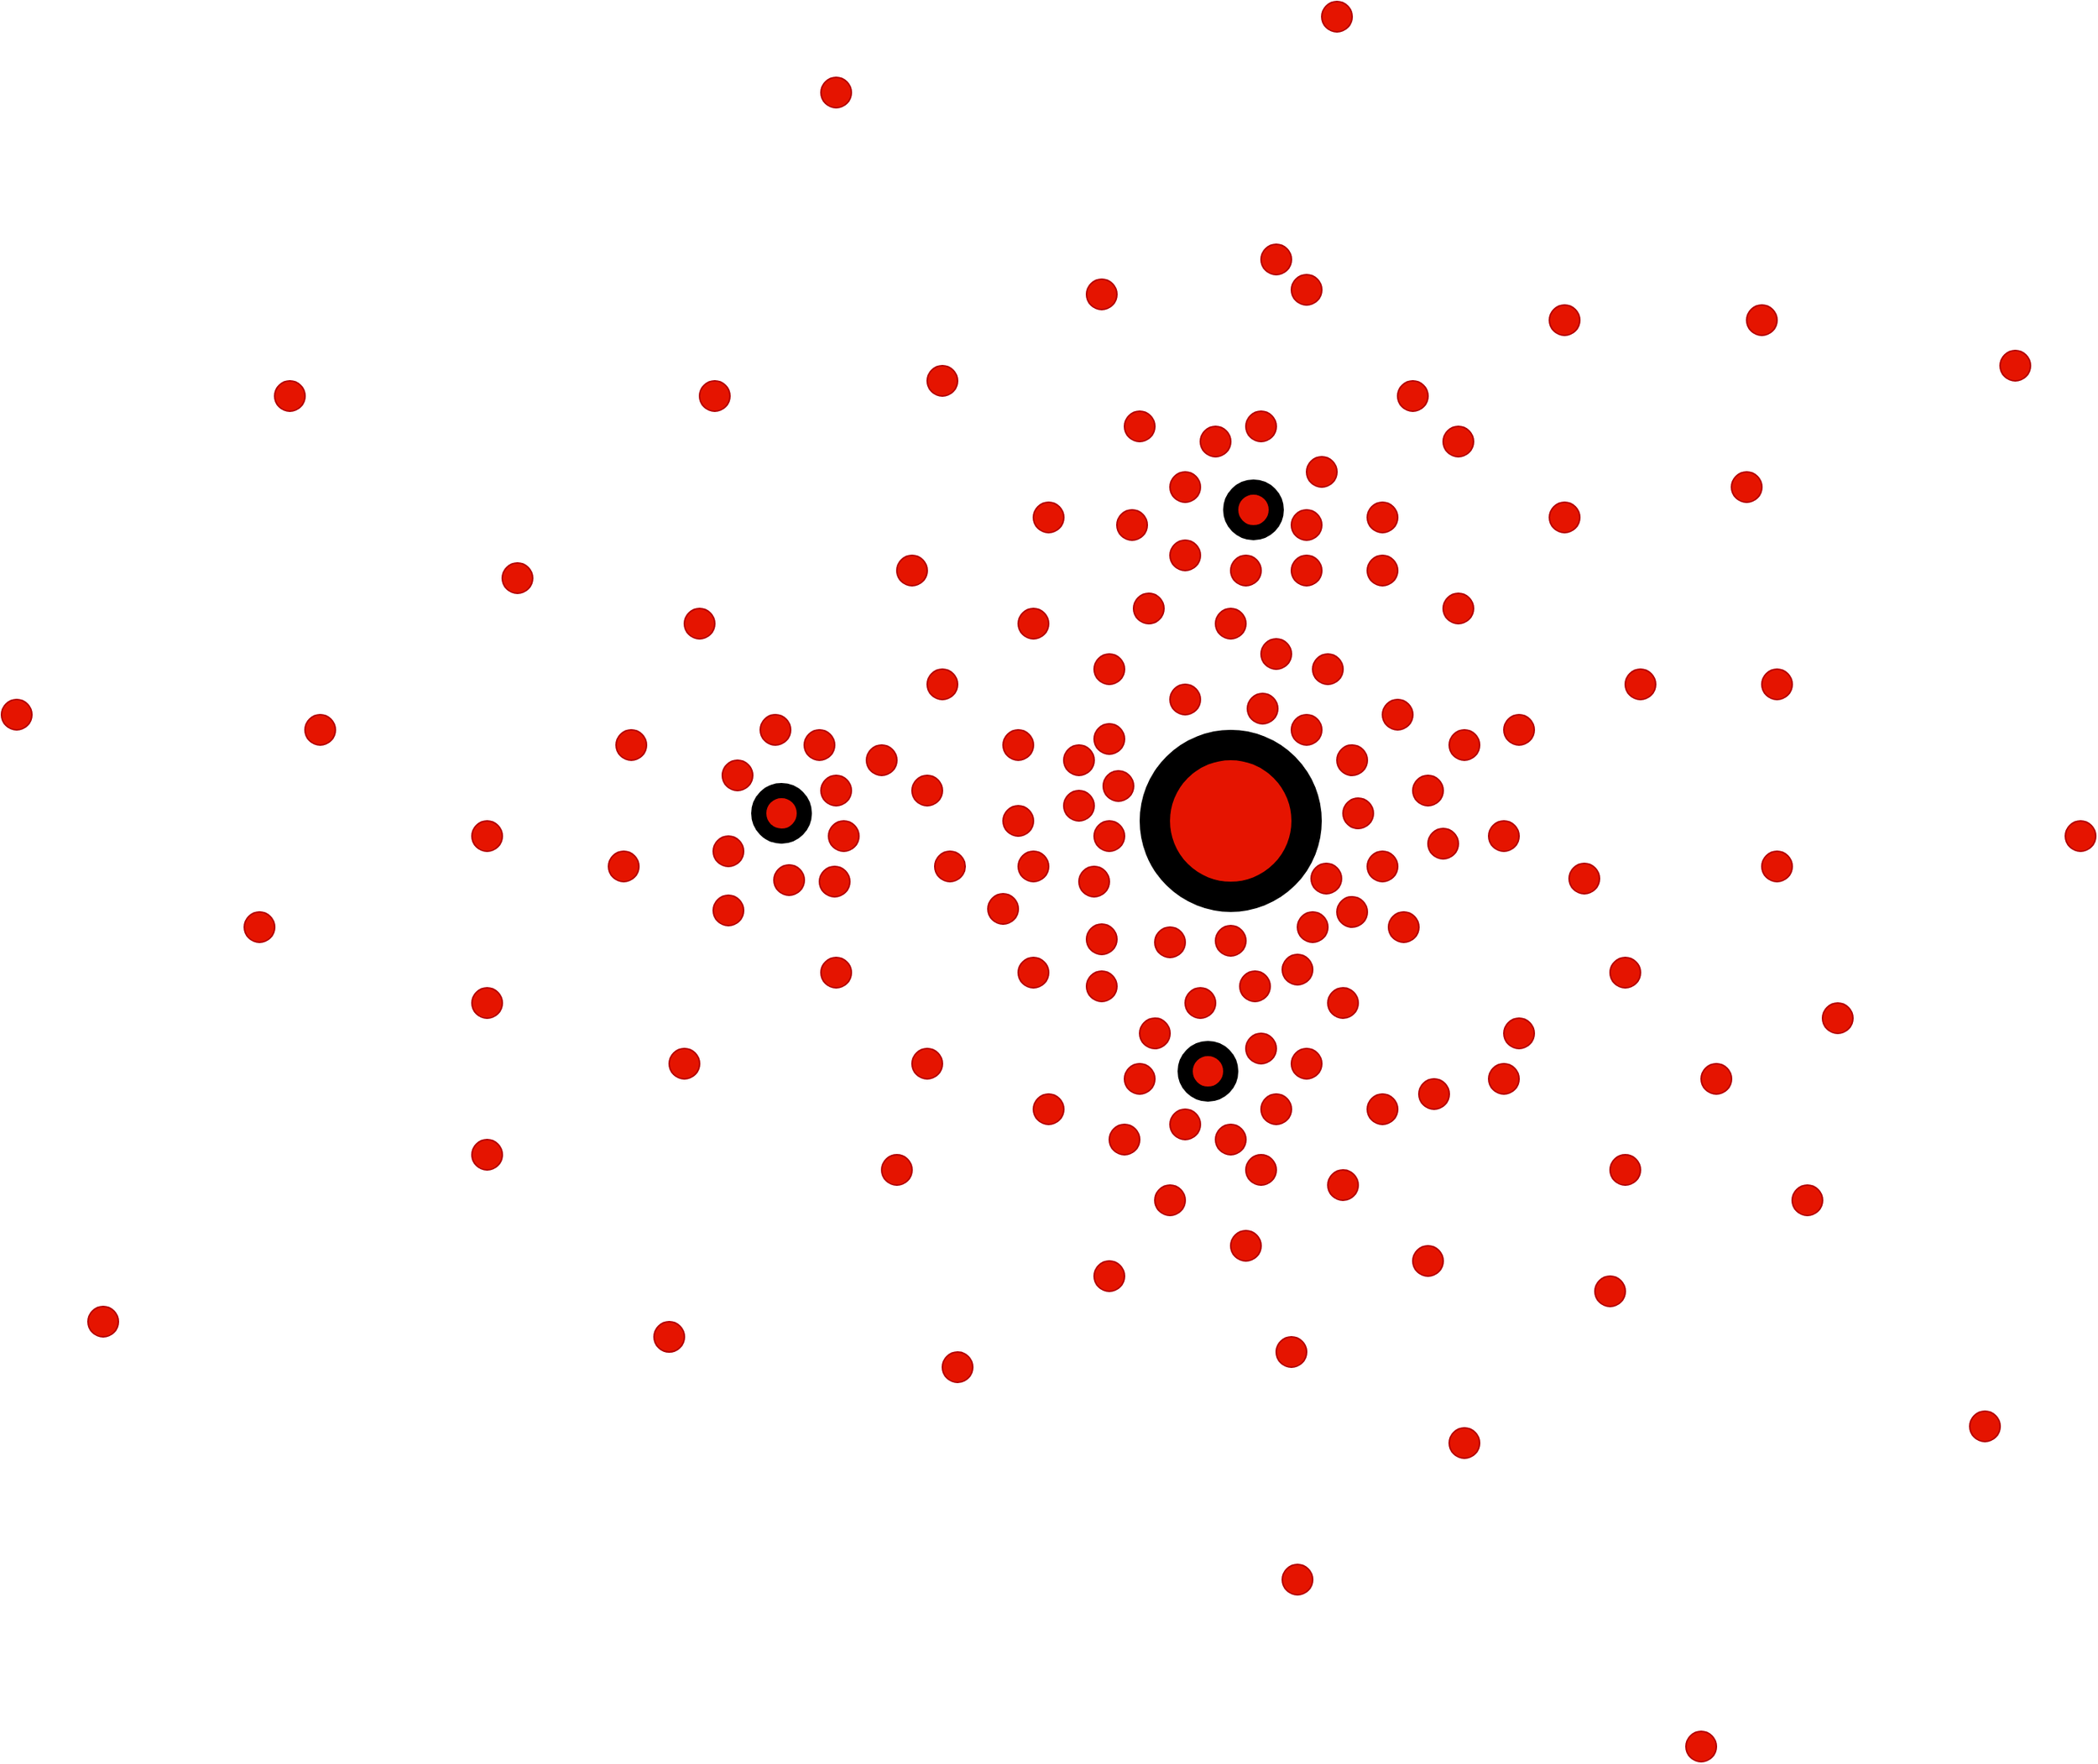 <mxfile version="21.0.6" type="github">
  <diagram name="Сторінка-1" id="r7dgkBsnEA_tc87b1bkr">
    <mxGraphModel dx="3452" dy="1453" grid="1" gridSize="10" guides="1" tooltips="1" connect="1" arrows="1" fold="1" page="1" pageScale="1" pageWidth="827" pageHeight="1169" math="0" shadow="0">
      <root>
        <mxCell id="0" />
        <mxCell id="1" parent="0" />
        <mxCell id="TdsH9A1-HdxsGDDty9bt-1" value="" style="ellipse;whiteSpace=wrap;html=1;aspect=fixed;fillColor=#e51400;strokeColor=#B20000;fontColor=#ffffff;" vertex="1" parent="1">
          <mxGeometry x="370" y="760" width="20" height="20" as="geometry" />
        </mxCell>
        <mxCell id="TdsH9A1-HdxsGDDty9bt-2" value="" style="ellipse;whiteSpace=wrap;html=1;aspect=fixed;fillColor=#e51400;strokeColor=#B20000;fontColor=#ffffff;" vertex="1" parent="1">
          <mxGeometry x="210" y="940" width="20" height="20" as="geometry" />
        </mxCell>
        <mxCell id="TdsH9A1-HdxsGDDty9bt-4" value="" style="ellipse;whiteSpace=wrap;html=1;aspect=fixed;fillColor=#e51400;strokeColor=#B20000;fontColor=#ffffff;" vertex="1" parent="1">
          <mxGeometry x="404" y="870" width="20" height="20" as="geometry" />
        </mxCell>
        <mxCell id="TdsH9A1-HdxsGDDty9bt-5" value="" style="ellipse;whiteSpace=wrap;html=1;aspect=fixed;fillColor=#e51400;strokeColor=#B20000;fontColor=#ffffff;" vertex="1" parent="1">
          <mxGeometry x="510" y="760" width="20" height="20" as="geometry" />
        </mxCell>
        <mxCell id="TdsH9A1-HdxsGDDty9bt-6" value="" style="ellipse;whiteSpace=wrap;html=1;aspect=fixed;fillColor=#e51400;strokeColor=#B20000;fontColor=#ffffff;" vertex="1" parent="1">
          <mxGeometry x="350" y="980" width="20" height="20" as="geometry" />
        </mxCell>
        <mxCell id="TdsH9A1-HdxsGDDty9bt-7" value="" style="ellipse;whiteSpace=wrap;html=1;aspect=fixed;fillColor=#e51400;strokeColor=#B20000;fontColor=#ffffff;" vertex="1" parent="1">
          <mxGeometry x="510" y="920" width="20" height="20" as="geometry" />
        </mxCell>
        <mxCell id="TdsH9A1-HdxsGDDty9bt-8" value="" style="ellipse;whiteSpace=wrap;html=1;aspect=fixed;fillColor=#e51400;strokeColor=#B20000;fontColor=#ffffff;" vertex="1" parent="1">
          <mxGeometry x="590" y="850" width="20" height="20" as="geometry" />
        </mxCell>
        <mxCell id="TdsH9A1-HdxsGDDty9bt-9" value="" style="ellipse;whiteSpace=wrap;html=1;aspect=fixed;fillColor=#e51400;strokeColor=#B20000;fontColor=#ffffff;" vertex="1" parent="1">
          <mxGeometry x="290" y="830" width="20" height="20" as="geometry" />
        </mxCell>
        <mxCell id="TdsH9A1-HdxsGDDty9bt-10" value="" style="ellipse;whiteSpace=wrap;html=1;aspect=fixed;fillColor=#e51400;strokeColor=#B20000;fontColor=#ffffff;" vertex="1" parent="1">
          <mxGeometry x="440" y="680" width="20" height="20" as="geometry" />
        </mxCell>
        <mxCell id="TdsH9A1-HdxsGDDty9bt-11" value="" style="ellipse;whiteSpace=wrap;html=1;aspect=fixed;fillColor=#e51400;strokeColor=#B20000;fontColor=#ffffff;" vertex="1" parent="1">
          <mxGeometry x="430" y="940" width="20" height="20" as="geometry" />
        </mxCell>
        <mxCell id="TdsH9A1-HdxsGDDty9bt-12" value="" style="ellipse;whiteSpace=wrap;html=1;aspect=fixed;fillColor=#e51400;strokeColor=#B20000;fontColor=#ffffff;" vertex="1" parent="1">
          <mxGeometry x="430" y="780" width="20" height="20" as="geometry" />
        </mxCell>
        <mxCell id="TdsH9A1-HdxsGDDty9bt-14" value="" style="ellipse;whiteSpace=wrap;html=1;aspect=fixed;fillColor=#e51400;strokeColor=#B20000;fontColor=#ffffff;" vertex="1" parent="1">
          <mxGeometry x="290" y="760" width="20" height="20" as="geometry" />
        </mxCell>
        <mxCell id="TdsH9A1-HdxsGDDty9bt-15" value="" style="ellipse;whiteSpace=wrap;html=1;aspect=fixed;fillColor=#e51400;strokeColor=#B20000;fontColor=#ffffff;" vertex="1" parent="1">
          <mxGeometry x="563" y="788" width="20" height="20" as="geometry" />
        </mxCell>
        <mxCell id="TdsH9A1-HdxsGDDty9bt-16" value="" style="ellipse;whiteSpace=wrap;html=1;aspect=fixed;fillColor=#e51400;strokeColor=#B20000;fontColor=#ffffff;" vertex="1" parent="1">
          <mxGeometry x="520" y="690" width="20" height="20" as="geometry" />
        </mxCell>
        <mxCell id="TdsH9A1-HdxsGDDty9bt-18" value="" style="ellipse;whiteSpace=wrap;html=1;aspect=fixed;fillColor=#e51400;strokeColor=#B20000;fontColor=#ffffff;" vertex="1" parent="1">
          <mxGeometry x="351" y="676" width="20" height="20" as="geometry" />
        </mxCell>
        <mxCell id="TdsH9A1-HdxsGDDty9bt-20" value="" style="ellipse;whiteSpace=wrap;html=1;aspect=fixed;fillColor=#e51400;strokeColor=#B20000;fontColor=#ffffff;" vertex="1" parent="1">
          <mxGeometry x="520" y="890" width="20" height="20" as="geometry" />
        </mxCell>
        <mxCell id="TdsH9A1-HdxsGDDty9bt-23" value="" style="ellipse;whiteSpace=wrap;html=1;aspect=fixed;fillColor=#e51400;strokeColor=#B20000;fontColor=#ffffff;" vertex="1" parent="1">
          <mxGeometry x="200" y="850" width="20" height="20" as="geometry" />
        </mxCell>
        <mxCell id="TdsH9A1-HdxsGDDty9bt-25" value="" style="ellipse;whiteSpace=wrap;html=1;aspect=fixed;fillColor=#e51400;strokeColor=#B20000;fontColor=#ffffff;" vertex="1" parent="1">
          <mxGeometry x="190" y="750" width="20" height="20" as="geometry" />
        </mxCell>
        <mxCell id="TdsH9A1-HdxsGDDty9bt-27" value="" style="ellipse;whiteSpace=wrap;html=1;aspect=fixed;fillColor=#e51400;strokeColor=#B20000;fontColor=#ffffff;" vertex="1" parent="1">
          <mxGeometry x="480" y="610" width="20" height="20" as="geometry" />
        </mxCell>
        <mxCell id="TdsH9A1-HdxsGDDty9bt-28" value="" style="ellipse;whiteSpace=wrap;html=1;aspect=fixed;fillColor=#e51400;strokeColor=#B20000;fontColor=#ffffff;" vertex="1" parent="1">
          <mxGeometry x="380" y="585" width="20" height="20" as="geometry" />
        </mxCell>
        <mxCell id="TdsH9A1-HdxsGDDty9bt-29" value="" style="ellipse;whiteSpace=wrap;html=1;aspect=fixed;fillColor=#e51400;strokeColor=#B20000;fontColor=#ffffff;" vertex="1" parent="1">
          <mxGeometry x="250" y="650" width="20" height="20" as="geometry" />
        </mxCell>
        <mxCell id="TdsH9A1-HdxsGDDty9bt-31" value="" style="ellipse;whiteSpace=wrap;html=1;aspect=fixed;fillColor=#e51400;strokeColor=#B20000;fontColor=#ffffff;" vertex="1" parent="1">
          <mxGeometry x="460" y="1040" width="20" height="20" as="geometry" />
        </mxCell>
        <mxCell id="TdsH9A1-HdxsGDDty9bt-32" value="" style="ellipse;whiteSpace=wrap;html=1;aspect=fixed;fillColor=#e51400;strokeColor=#B20000;fontColor=#ffffff;" vertex="1" parent="1">
          <mxGeometry x="590" y="980" width="20" height="20" as="geometry" />
        </mxCell>
        <mxCell id="TdsH9A1-HdxsGDDty9bt-34" value="" style="ellipse;whiteSpace=wrap;html=1;aspect=fixed;fillColor=#e51400;strokeColor=#B20000;fontColor=#ffffff;" vertex="1" parent="1">
          <mxGeometry x="600" y="660" width="20" height="20" as="geometry" />
        </mxCell>
        <mxCell id="TdsH9A1-HdxsGDDty9bt-35" value="" style="ellipse;whiteSpace=wrap;html=1;aspect=fixed;fillColor=#e51400;strokeColor=#B20000;fontColor=#ffffff;" vertex="1" parent="1">
          <mxGeometry x="550" y="550" width="20" height="20" as="geometry" />
        </mxCell>
        <mxCell id="TdsH9A1-HdxsGDDty9bt-36" value="" style="ellipse;whiteSpace=wrap;html=1;aspect=fixed;fillColor=#e51400;strokeColor=#B20000;fontColor=#ffffff;" vertex="1" parent="1">
          <mxGeometry x="650" y="920" width="20" height="20" as="geometry" />
        </mxCell>
        <mxCell id="TdsH9A1-HdxsGDDty9bt-37" value="" style="ellipse;whiteSpace=wrap;html=1;aspect=fixed;fillColor=#e51400;strokeColor=#B20000;fontColor=#ffffff;" vertex="1" parent="1">
          <mxGeometry x="250" y="1050" width="20" height="20" as="geometry" />
        </mxCell>
        <mxCell id="TdsH9A1-HdxsGDDty9bt-38" value="" style="ellipse;whiteSpace=wrap;html=1;aspect=fixed;fillColor=#e51400;strokeColor=#B20000;fontColor=#ffffff;" vertex="1" parent="1">
          <mxGeometry x="270" y="490" width="20" height="20" as="geometry" />
        </mxCell>
        <mxCell id="TdsH9A1-HdxsGDDty9bt-39" value="" style="ellipse;whiteSpace=wrap;html=1;aspect=fixed;fillColor=#e51400;strokeColor=#B20000;fontColor=#ffffff;" vertex="1" parent="1">
          <mxGeometry x="120" y="585" width="20" height="20" as="geometry" />
        </mxCell>
        <mxCell id="TdsH9A1-HdxsGDDty9bt-40" value="" style="ellipse;whiteSpace=wrap;html=1;aspect=fixed;fillColor=#e51400;strokeColor=#B20000;fontColor=#ffffff;" vertex="1" parent="1">
          <mxGeometry x="110" y="980" width="20" height="20" as="geometry" />
        </mxCell>
        <mxCell id="TdsH9A1-HdxsGDDty9bt-41" value="" style="ellipse;whiteSpace=wrap;html=1;aspect=fixed;fillColor=#e51400;strokeColor=#B20000;fontColor=#ffffff;" vertex="1" parent="1">
          <mxGeometry x="370" y="1100" width="20" height="20" as="geometry" />
        </mxCell>
        <mxCell id="TdsH9A1-HdxsGDDty9bt-42" value="" style="ellipse;whiteSpace=wrap;html=1;aspect=fixed;fillColor=#e51400;strokeColor=#B20000;fontColor=#ffffff;" vertex="1" parent="1">
          <mxGeometry x="690" y="780" width="20" height="20" as="geometry" />
        </mxCell>
        <mxCell id="TdsH9A1-HdxsGDDty9bt-43" value="" style="ellipse;whiteSpace=wrap;html=1;aspect=fixed;fillColor=#e51400;strokeColor=#B20000;fontColor=#ffffff;" vertex="1" parent="1">
          <mxGeometry x="70" y="850" width="20" height="20" as="geometry" />
        </mxCell>
        <mxCell id="TdsH9A1-HdxsGDDty9bt-45" value="" style="ellipse;whiteSpace=wrap;html=1;aspect=fixed;fillColor=#e51400;strokeColor=#B20000;fontColor=#ffffff;" vertex="1" parent="1">
          <mxGeometry x="70" y="730" width="20" height="20" as="geometry" />
        </mxCell>
        <mxCell id="TdsH9A1-HdxsGDDty9bt-46" value="" style="ellipse;whiteSpace=wrap;html=1;aspect=fixed;fillColor=#e51400;strokeColor=#B20000;fontColor=#ffffff;" vertex="1" parent="1">
          <mxGeometry x="580" y="1060" width="20" height="20" as="geometry" />
        </mxCell>
        <mxCell id="TdsH9A1-HdxsGDDty9bt-47" value="" style="ellipse;whiteSpace=wrap;html=1;aspect=fixed;fillColor=#e51400;strokeColor=#B20000;fontColor=#ffffff;" vertex="1" parent="1">
          <mxGeometry x="450" y="470" width="20" height="20" as="geometry" />
        </mxCell>
        <mxCell id="TdsH9A1-HdxsGDDty9bt-48" value="" style="ellipse;whiteSpace=wrap;html=1;aspect=fixed;fillColor=#e51400;strokeColor=#B20000;fontColor=#ffffff;" vertex="1" parent="1">
          <mxGeometry x="140" y="460" width="20" height="20" as="geometry" />
        </mxCell>
        <mxCell id="TdsH9A1-HdxsGDDty9bt-49" value="" style="ellipse;whiteSpace=wrap;html=1;aspect=fixed;fillColor=#e51400;strokeColor=#B20000;fontColor=#ffffff;" vertex="1" parent="1">
          <mxGeometry x="210" y="550" width="20" height="20" as="geometry" />
        </mxCell>
        <mxCell id="TdsH9A1-HdxsGDDty9bt-50" value="" style="ellipse;whiteSpace=wrap;html=1;aspect=fixed;fillColor=#e51400;strokeColor=#B20000;fontColor=#ffffff;" vertex="1" parent="1">
          <mxGeometry x="710" y="1000" width="20" height="20" as="geometry" />
        </mxCell>
        <mxCell id="TdsH9A1-HdxsGDDty9bt-51" value="" style="ellipse;whiteSpace=wrap;html=1;aspect=fixed;fillColor=#e51400;strokeColor=#B20000;fontColor=#ffffff;" vertex="1" parent="1">
          <mxGeometry x="360" y="380" width="20" height="20" as="geometry" />
        </mxCell>
        <mxCell id="TdsH9A1-HdxsGDDty9bt-52" value="" style="ellipse;whiteSpace=wrap;html=1;aspect=fixed;fillColor=#e51400;strokeColor=#B20000;fontColor=#ffffff;" vertex="1" parent="1">
          <mxGeometry x="670" y="530" width="20" height="20" as="geometry" />
        </mxCell>
        <mxCell id="TdsH9A1-HdxsGDDty9bt-53" value="" style="ellipse;whiteSpace=wrap;html=1;aspect=fixed;fillColor=#e51400;strokeColor=#B20000;fontColor=#ffffff;" vertex="1" parent="1">
          <mxGeometry x="690" y="660" width="20" height="20" as="geometry" />
        </mxCell>
        <mxCell id="TdsH9A1-HdxsGDDty9bt-54" value="" style="ellipse;whiteSpace=wrap;html=1;aspect=fixed;fillColor=#e51400;strokeColor=#B20000;fontColor=#ffffff;" vertex="1" parent="1">
          <mxGeometry x="730" y="880" width="20" height="20" as="geometry" />
        </mxCell>
        <mxCell id="TdsH9A1-HdxsGDDty9bt-55" value="" style="ellipse;whiteSpace=wrap;html=1;aspect=fixed;fillColor=#e51400;strokeColor=#B20000;fontColor=#ffffff;" vertex="1" parent="1">
          <mxGeometry x="-20" y="620" width="20" height="20" as="geometry" />
        </mxCell>
        <mxCell id="TdsH9A1-HdxsGDDty9bt-56" value="" style="ellipse;whiteSpace=wrap;html=1;aspect=fixed;fillColor=#e51400;strokeColor=#B20000;fontColor=#ffffff;" vertex="1" parent="1">
          <mxGeometry x="-10" y="470" width="20" height="20" as="geometry" />
        </mxCell>
        <mxCell id="TdsH9A1-HdxsGDDty9bt-57" value="" style="ellipse;whiteSpace=wrap;html=1;aspect=fixed;fillColor=#e51400;strokeColor=#B20000;fontColor=#ffffff;" vertex="1" parent="1">
          <mxGeometry x="-70" y="780" width="20" height="20" as="geometry" />
        </mxCell>
        <mxCell id="TdsH9A1-HdxsGDDty9bt-150" value="" style="ellipse;whiteSpace=wrap;html=1;aspect=fixed;fillColor=#e51400;strokeColor=#B20000;fontColor=#ffffff;" vertex="1" parent="1">
          <mxGeometry x="350" y="490" width="20" height="20" as="geometry" />
        </mxCell>
        <mxCell id="TdsH9A1-HdxsGDDty9bt-152" value="" style="ellipse;whiteSpace=wrap;html=1;aspect=fixed;fillColor=#e51400;strokeColor=#B20000;fontColor=#ffffff;" vertex="1" parent="1">
          <mxGeometry x="380" y="400" width="20" height="20" as="geometry" />
        </mxCell>
        <mxCell id="TdsH9A1-HdxsGDDty9bt-153" value="" style="ellipse;whiteSpace=wrap;html=1;aspect=fixed;fillColor=#e51400;strokeColor=#B20000;fontColor=#ffffff;" vertex="1" parent="1">
          <mxGeometry x="550" y="420" width="20" height="20" as="geometry" />
        </mxCell>
        <mxCell id="TdsH9A1-HdxsGDDty9bt-154" value="" style="ellipse;whiteSpace=wrap;html=1;aspect=fixed;fillColor=#e51400;strokeColor=#B20000;fontColor=#ffffff;" vertex="1" parent="1">
          <mxGeometry x="245" y="403" width="20" height="20" as="geometry" />
        </mxCell>
        <mxCell id="TdsH9A1-HdxsGDDty9bt-155" value="" style="ellipse;whiteSpace=wrap;html=1;aspect=fixed;fillColor=#e51400;strokeColor=#B20000;fontColor=#ffffff;" vertex="1" parent="1">
          <mxGeometry x="-30" y="910" width="20" height="20" as="geometry" />
        </mxCell>
        <mxCell id="TdsH9A1-HdxsGDDty9bt-156" value="" style="ellipse;whiteSpace=wrap;html=1;aspect=fixed;fillColor=#e51400;strokeColor=#B20000;fontColor=#ffffff;" vertex="1" parent="1">
          <mxGeometry x="400" y="220" width="20" height="20" as="geometry" />
        </mxCell>
        <mxCell id="TdsH9A1-HdxsGDDty9bt-157" value="" style="ellipse;whiteSpace=wrap;html=1;aspect=fixed;fillColor=#e51400;strokeColor=#B20000;fontColor=#ffffff;" vertex="1" parent="1">
          <mxGeometry x="680" y="420" width="20" height="20" as="geometry" />
        </mxCell>
        <mxCell id="TdsH9A1-HdxsGDDty9bt-158" value="" style="ellipse;whiteSpace=wrap;html=1;aspect=fixed;fillColor=#e51400;strokeColor=#B20000;fontColor=#ffffff;" vertex="1" parent="1">
          <mxGeometry x="430" y="550" width="20" height="20" as="geometry" />
        </mxCell>
        <mxCell id="TdsH9A1-HdxsGDDty9bt-159" value="" style="ellipse;whiteSpace=wrap;html=1;aspect=fixed;fillColor=#e51400;strokeColor=#B20000;fontColor=#ffffff;" vertex="1" parent="1">
          <mxGeometry x="300" y="575" width="20" height="20" as="geometry" />
        </mxCell>
        <mxCell id="TdsH9A1-HdxsGDDty9bt-160" value="" style="ellipse;whiteSpace=wrap;html=1;aspect=fixed;fillColor=#e51400;strokeColor=#B20000;fontColor=#ffffff;" vertex="1" parent="1">
          <mxGeometry x="140" y="660" width="20" height="20" as="geometry" />
        </mxCell>
        <mxCell id="TdsH9A1-HdxsGDDty9bt-161" value="" style="ellipse;whiteSpace=wrap;html=1;aspect=fixed;fillColor=#e51400;strokeColor=#B20000;fontColor=#ffffff;" vertex="1" parent="1">
          <mxGeometry x="130" y="910" width="20" height="20" as="geometry" />
        </mxCell>
        <mxCell id="TdsH9A1-HdxsGDDty9bt-163" value="" style="ellipse;whiteSpace=wrap;html=1;aspect=fixed;fillColor=#e51400;strokeColor=#B20000;fontColor=#ffffff;" vertex="1" parent="1">
          <mxGeometry x="480" y="500" width="20" height="20" as="geometry" />
        </mxCell>
        <mxCell id="TdsH9A1-HdxsGDDty9bt-164" value="" style="ellipse;whiteSpace=wrap;html=1;aspect=fixed;fillColor=#e51400;strokeColor=#B20000;fontColor=#ffffff;" vertex="1" parent="1">
          <mxGeometry x="394" y="650" width="20" height="20" as="geometry" />
        </mxCell>
        <mxCell id="TdsH9A1-HdxsGDDty9bt-166" value="" style="ellipse;whiteSpace=wrap;html=1;aspect=fixed;fillColor=#e51400;strokeColor=#B20000;fontColor=#ffffff;" vertex="1" parent="1">
          <mxGeometry x="390" y="520" width="20" height="20" as="geometry" />
        </mxCell>
        <mxCell id="TdsH9A1-HdxsGDDty9bt-167" value="" style="ellipse;whiteSpace=wrap;html=1;aspect=fixed;fillColor=#e51400;strokeColor=#000000;fontColor=#ffffff;strokeWidth=10;" vertex="1" parent="1">
          <mxGeometry x="340" y="540" width="30" height="30" as="geometry" />
        </mxCell>
        <mxCell id="TdsH9A1-HdxsGDDty9bt-168" value="" style="ellipse;whiteSpace=wrap;html=1;aspect=fixed;fillColor=#e51400;strokeColor=#B20000;fontColor=#ffffff;" vertex="1" parent="1">
          <mxGeometry x="300" y="530" width="20" height="20" as="geometry" />
        </mxCell>
        <mxCell id="TdsH9A1-HdxsGDDty9bt-169" value="" style="ellipse;whiteSpace=wrap;html=1;aspect=fixed;fillColor=#e51400;strokeColor=#B20000;fontColor=#ffffff;" vertex="1" parent="1">
          <mxGeometry x="330" y="620" width="20" height="20" as="geometry" />
        </mxCell>
        <mxCell id="TdsH9A1-HdxsGDDty9bt-170" value="" style="ellipse;whiteSpace=wrap;html=1;aspect=fixed;fillColor=#e51400;strokeColor=#B20000;fontColor=#ffffff;" vertex="1" parent="1">
          <mxGeometry x="320" y="500" width="20" height="20" as="geometry" />
        </mxCell>
        <mxCell id="TdsH9A1-HdxsGDDty9bt-171" value="" style="ellipse;whiteSpace=wrap;html=1;aspect=fixed;fillColor=#e51400;strokeColor=#B20000;fontColor=#ffffff;" vertex="1" parent="1">
          <mxGeometry x="380" y="555" width="20" height="20" as="geometry" />
        </mxCell>
        <mxCell id="TdsH9A1-HdxsGDDty9bt-172" value="" style="ellipse;whiteSpace=wrap;html=1;aspect=fixed;fillColor=#e51400;strokeColor=#B20000;fontColor=#ffffff;" vertex="1" parent="1">
          <mxGeometry x="340" y="585" width="20" height="20" as="geometry" />
        </mxCell>
        <mxCell id="TdsH9A1-HdxsGDDty9bt-173" value="" style="ellipse;whiteSpace=wrap;html=1;aspect=fixed;fillColor=#e51400;strokeColor=#B20000;fontColor=#ffffff;" vertex="1" parent="1">
          <mxGeometry x="265" y="555" width="20" height="20" as="geometry" />
        </mxCell>
        <mxCell id="TdsH9A1-HdxsGDDty9bt-174" value="" style="ellipse;whiteSpace=wrap;html=1;aspect=fixed;fillColor=#e51400;strokeColor=#B20000;fontColor=#ffffff;" vertex="1" parent="1">
          <mxGeometry x="430" y="585" width="20" height="20" as="geometry" />
        </mxCell>
        <mxCell id="TdsH9A1-HdxsGDDty9bt-176" value="" style="ellipse;whiteSpace=wrap;html=1;aspect=fixed;fillColor=#e51400;strokeColor=#000000;fontColor=#ffffff;strokeWidth=10;" vertex="1" parent="1">
          <mxGeometry x="310" y="910" width="30" height="30" as="geometry" />
        </mxCell>
        <mxCell id="TdsH9A1-HdxsGDDty9bt-178" value="" style="ellipse;whiteSpace=wrap;html=1;aspect=fixed;fillColor=#e51400;strokeColor=#B20000;fontColor=#ffffff;" vertex="1" parent="1">
          <mxGeometry x="346" y="859" width="20" height="20" as="geometry" />
        </mxCell>
        <mxCell id="TdsH9A1-HdxsGDDty9bt-180" value="" style="ellipse;whiteSpace=wrap;html=1;aspect=fixed;fillColor=#e51400;strokeColor=#B20000;fontColor=#ffffff;" vertex="1" parent="1">
          <mxGeometry x="360" y="940" width="20" height="20" as="geometry" />
        </mxCell>
        <mxCell id="TdsH9A1-HdxsGDDty9bt-181" value="" style="ellipse;whiteSpace=wrap;html=1;aspect=fixed;fillColor=#e51400;strokeColor=#B20000;fontColor=#ffffff;" vertex="1" parent="1">
          <mxGeometry x="300" y="950" width="20" height="20" as="geometry" />
        </mxCell>
        <mxCell id="TdsH9A1-HdxsGDDty9bt-182" value="" style="ellipse;whiteSpace=wrap;html=1;aspect=fixed;fillColor=#e51400;strokeColor=#B20000;fontColor=#ffffff;" vertex="1" parent="1">
          <mxGeometry x="330" y="960" width="20" height="20" as="geometry" />
        </mxCell>
        <mxCell id="TdsH9A1-HdxsGDDty9bt-183" value="" style="ellipse;whiteSpace=wrap;html=1;aspect=fixed;fillColor=#e51400;strokeColor=#B20000;fontColor=#ffffff;" vertex="1" parent="1">
          <mxGeometry x="350" y="900" width="20" height="20" as="geometry" />
        </mxCell>
        <mxCell id="TdsH9A1-HdxsGDDty9bt-184" value="" style="ellipse;whiteSpace=wrap;html=1;aspect=fixed;fillColor=#e51400;strokeColor=#B20000;fontColor=#ffffff;" vertex="1" parent="1">
          <mxGeometry x="464" y="930" width="20" height="20" as="geometry" />
        </mxCell>
        <mxCell id="TdsH9A1-HdxsGDDty9bt-186" value="" style="ellipse;whiteSpace=wrap;html=1;aspect=fixed;fillColor=#e51400;strokeColor=#B20000;fontColor=#ffffff;" vertex="1" parent="1">
          <mxGeometry x="270" y="920" width="20" height="20" as="geometry" />
        </mxCell>
        <mxCell id="TdsH9A1-HdxsGDDty9bt-187" value="" style="ellipse;whiteSpace=wrap;html=1;aspect=fixed;fillColor=#e51400;strokeColor=#B20000;fontColor=#ffffff;" vertex="1" parent="1">
          <mxGeometry x="310" y="870" width="20" height="20" as="geometry" />
        </mxCell>
        <mxCell id="TdsH9A1-HdxsGDDty9bt-188" value="" style="ellipse;whiteSpace=wrap;html=1;aspect=fixed;fillColor=#e51400;strokeColor=#B20000;fontColor=#ffffff;" vertex="1" parent="1">
          <mxGeometry x="280" y="890" width="20" height="20" as="geometry" />
        </mxCell>
        <mxCell id="TdsH9A1-HdxsGDDty9bt-189" value="" style="ellipse;whiteSpace=wrap;html=1;aspect=fixed;fillColor=#e51400;strokeColor=#B20000;fontColor=#ffffff;" vertex="1" parent="1">
          <mxGeometry x="380" y="910" width="20" height="20" as="geometry" />
        </mxCell>
        <mxCell id="TdsH9A1-HdxsGDDty9bt-190" value="" style="ellipse;whiteSpace=wrap;html=1;aspect=fixed;fillColor=#e51400;strokeColor=#B20000;fontColor=#ffffff;" vertex="1" parent="1">
          <mxGeometry x="260" y="960" width="20" height="20" as="geometry" />
        </mxCell>
        <mxCell id="TdsH9A1-HdxsGDDty9bt-192" value="" style="ellipse;whiteSpace=wrap;html=1;aspect=fixed;fillColor=#e51400;strokeColor=#B20000;fontColor=#ffffff;" vertex="1" parent="1">
          <mxGeometry x="290" y="1000" width="20" height="20" as="geometry" />
        </mxCell>
        <mxCell id="TdsH9A1-HdxsGDDty9bt-193" value="" style="ellipse;whiteSpace=wrap;html=1;aspect=fixed;fillColor=#e51400;strokeColor=#B20000;fontColor=#ffffff;" vertex="1" parent="1">
          <mxGeometry x="404" y="990" width="20" height="20" as="geometry" />
        </mxCell>
        <mxCell id="TdsH9A1-HdxsGDDty9bt-194" value="" style="ellipse;whiteSpace=wrap;html=1;aspect=fixed;fillColor=#e51400;strokeColor=#B20000;fontColor=#ffffff;" vertex="1" parent="1">
          <mxGeometry x="340" y="1030" width="20" height="20" as="geometry" />
        </mxCell>
        <mxCell id="TdsH9A1-HdxsGDDty9bt-195" value="" style="ellipse;whiteSpace=wrap;html=1;aspect=fixed;fillColor=#e51400;strokeColor=#000000;fontColor=#ffffff;strokeWidth=10;" vertex="1" parent="1">
          <mxGeometry x="29" y="740" width="30" height="30" as="geometry" />
        </mxCell>
        <mxCell id="TdsH9A1-HdxsGDDty9bt-197" value="" style="ellipse;whiteSpace=wrap;html=1;aspect=fixed;fillColor=#e51400;strokeColor=#B20000;fontColor=#ffffff;" vertex="1" parent="1">
          <mxGeometry x="100" y="710" width="20" height="20" as="geometry" />
        </mxCell>
        <mxCell id="TdsH9A1-HdxsGDDty9bt-198" value="" style="ellipse;whiteSpace=wrap;html=1;aspect=fixed;fillColor=#e51400;strokeColor=#B20000;fontColor=#ffffff;" vertex="1" parent="1">
          <mxGeometry x="30" y="690" width="20" height="20" as="geometry" />
        </mxCell>
        <mxCell id="TdsH9A1-HdxsGDDty9bt-199" value="" style="ellipse;whiteSpace=wrap;html=1;aspect=fixed;fillColor=#e51400;strokeColor=#B20000;fontColor=#ffffff;" vertex="1" parent="1">
          <mxGeometry x="69" y="790" width="20" height="20" as="geometry" />
        </mxCell>
        <mxCell id="TdsH9A1-HdxsGDDty9bt-200" value="" style="ellipse;whiteSpace=wrap;html=1;aspect=fixed;fillColor=#e51400;strokeColor=#B20000;fontColor=#ffffff;" vertex="1" parent="1">
          <mxGeometry x="-1" y="770" width="20" height="20" as="geometry" />
        </mxCell>
        <mxCell id="TdsH9A1-HdxsGDDty9bt-201" value="" style="ellipse;whiteSpace=wrap;html=1;aspect=fixed;fillColor=#e51400;strokeColor=#B20000;fontColor=#ffffff;" vertex="1" parent="1">
          <mxGeometry x="145" y="780" width="20" height="20" as="geometry" />
        </mxCell>
        <mxCell id="TdsH9A1-HdxsGDDty9bt-202" value="" style="ellipse;whiteSpace=wrap;html=1;aspect=fixed;fillColor=#e51400;strokeColor=#B20000;fontColor=#ffffff;" vertex="1" parent="1">
          <mxGeometry x="75" y="760" width="20" height="20" as="geometry" />
        </mxCell>
        <mxCell id="TdsH9A1-HdxsGDDty9bt-204" value="" style="ellipse;whiteSpace=wrap;html=1;aspect=fixed;fillColor=#e51400;strokeColor=#B20000;fontColor=#ffffff;" vertex="1" parent="1">
          <mxGeometry x="5" y="720" width="20" height="20" as="geometry" />
        </mxCell>
        <mxCell id="TdsH9A1-HdxsGDDty9bt-205" value="" style="ellipse;whiteSpace=wrap;html=1;aspect=fixed;fillColor=#e51400;strokeColor=#B20000;fontColor=#ffffff;" vertex="1" parent="1">
          <mxGeometry x="-65" y="700" width="20" height="20" as="geometry" />
        </mxCell>
        <mxCell id="TdsH9A1-HdxsGDDty9bt-206" value="" style="ellipse;whiteSpace=wrap;html=1;aspect=fixed;fillColor=#e51400;strokeColor=#B20000;fontColor=#ffffff;" vertex="1" parent="1">
          <mxGeometry x="-1" y="809" width="20" height="20" as="geometry" />
        </mxCell>
        <mxCell id="TdsH9A1-HdxsGDDty9bt-207" value="" style="ellipse;whiteSpace=wrap;html=1;aspect=fixed;fillColor=#e51400;strokeColor=#B20000;fontColor=#ffffff;" vertex="1" parent="1">
          <mxGeometry x="39" y="789" width="20" height="20" as="geometry" />
        </mxCell>
        <mxCell id="TdsH9A1-HdxsGDDty9bt-208" value="" style="ellipse;whiteSpace=wrap;html=1;aspect=fixed;fillColor=#e51400;strokeColor=#B20000;fontColor=#ffffff;" vertex="1" parent="1">
          <mxGeometry x="59" y="700" width="20" height="20" as="geometry" />
        </mxCell>
        <mxCell id="TdsH9A1-HdxsGDDty9bt-209" value="" style="ellipse;whiteSpace=wrap;html=1;aspect=fixed;fillColor=#e51400;strokeColor=#B20000;fontColor=#ffffff;" vertex="1" parent="1">
          <mxGeometry x="-40" y="1090" width="20" height="20" as="geometry" />
        </mxCell>
        <mxCell id="TdsH9A1-HdxsGDDty9bt-210" value="" style="ellipse;whiteSpace=wrap;html=1;aspect=fixed;fillColor=#e51400;strokeColor=#B20000;fontColor=#ffffff;" vertex="1" parent="1">
          <mxGeometry x="150" y="1110" width="20" height="20" as="geometry" />
        </mxCell>
        <mxCell id="TdsH9A1-HdxsGDDty9bt-211" value="" style="ellipse;whiteSpace=wrap;html=1;aspect=fixed;fillColor=#e51400;strokeColor=#B20000;fontColor=#ffffff;" vertex="1" parent="1">
          <mxGeometry x="374" y="1250" width="20" height="20" as="geometry" />
        </mxCell>
        <mxCell id="TdsH9A1-HdxsGDDty9bt-212" value="" style="ellipse;whiteSpace=wrap;html=1;aspect=fixed;fillColor=#e51400;strokeColor=#B20000;fontColor=#ffffff;" vertex="1" parent="1">
          <mxGeometry x="640" y="1360" width="20" height="20" as="geometry" />
        </mxCell>
        <mxCell id="TdsH9A1-HdxsGDDty9bt-213" value="" style="ellipse;whiteSpace=wrap;html=1;aspect=fixed;fillColor=#e51400;strokeColor=#B20000;fontColor=#ffffff;" vertex="1" parent="1">
          <mxGeometry x="827" y="1149" width="20" height="20" as="geometry" />
        </mxCell>
        <mxCell id="TdsH9A1-HdxsGDDty9bt-214" value="" style="ellipse;whiteSpace=wrap;html=1;aspect=fixed;fillColor=#e51400;strokeColor=#B20000;fontColor=#ffffff;" vertex="1" parent="1">
          <mxGeometry x="890" y="760" width="20" height="20" as="geometry" />
        </mxCell>
        <mxCell id="TdsH9A1-HdxsGDDty9bt-215" value="" style="ellipse;whiteSpace=wrap;html=1;aspect=fixed;fillColor=#e51400;strokeColor=#B20000;fontColor=#ffffff;" vertex="1" parent="1">
          <mxGeometry x="70" y="270" width="20" height="20" as="geometry" />
        </mxCell>
        <mxCell id="TdsH9A1-HdxsGDDty9bt-216" value="" style="ellipse;whiteSpace=wrap;html=1;aspect=fixed;fillColor=#e51400;strokeColor=#B20000;fontColor=#ffffff;" vertex="1" parent="1">
          <mxGeometry x="847" y="450" width="20" height="20" as="geometry" />
        </mxCell>
        <mxCell id="TdsH9A1-HdxsGDDty9bt-217" value="" style="ellipse;whiteSpace=wrap;html=1;aspect=fixed;fillColor=#e51400;strokeColor=#B20000;fontColor=#ffffff;" vertex="1" parent="1">
          <mxGeometry x="484" y="1160" width="20" height="20" as="geometry" />
        </mxCell>
        <mxCell id="TdsH9A1-HdxsGDDty9bt-218" value="" style="ellipse;whiteSpace=wrap;html=1;aspect=fixed;fillColor=#e51400;strokeColor=#B20000;fontColor=#ffffff;" vertex="1" parent="1">
          <mxGeometry x="-290" y="470" width="20" height="20" as="geometry" />
        </mxCell>
        <mxCell id="TdsH9A1-HdxsGDDty9bt-219" value="" style="ellipse;whiteSpace=wrap;html=1;aspect=fixed;fillColor=#e51400;strokeColor=#B20000;fontColor=#ffffff;" vertex="1" parent="1">
          <mxGeometry x="-160" y="760" width="20" height="20" as="geometry" />
        </mxCell>
        <mxCell id="TdsH9A1-HdxsGDDty9bt-220" value="" style="ellipse;whiteSpace=wrap;html=1;aspect=fixed;fillColor=#e51400;strokeColor=#B20000;fontColor=#ffffff;" vertex="1" parent="1">
          <mxGeometry x="-160" y="870" width="20" height="20" as="geometry" />
        </mxCell>
        <mxCell id="TdsH9A1-HdxsGDDty9bt-221" value="" style="ellipse;whiteSpace=wrap;html=1;aspect=fixed;fillColor=#e51400;strokeColor=#B20000;fontColor=#ffffff;" vertex="1" parent="1">
          <mxGeometry x="-140" y="590" width="20" height="20" as="geometry" />
        </mxCell>
        <mxCell id="TdsH9A1-HdxsGDDty9bt-222" value="" style="ellipse;whiteSpace=wrap;html=1;aspect=fixed;fillColor=#e51400;strokeColor=#B20000;fontColor=#ffffff;" vertex="1" parent="1">
          <mxGeometry x="-310" y="820" width="20" height="20" as="geometry" />
        </mxCell>
        <mxCell id="TdsH9A1-HdxsGDDty9bt-223" value="" style="ellipse;whiteSpace=wrap;html=1;aspect=fixed;fillColor=#e51400;strokeColor=#B20000;fontColor=#ffffff;" vertex="1" parent="1">
          <mxGeometry x="-270" y="690" width="20" height="20" as="geometry" />
        </mxCell>
        <mxCell id="TdsH9A1-HdxsGDDty9bt-224" value="" style="ellipse;whiteSpace=wrap;html=1;aspect=fixed;fillColor=#e51400;strokeColor=#B20000;fontColor=#ffffff;" vertex="1" parent="1">
          <mxGeometry x="-160" y="970" width="20" height="20" as="geometry" />
        </mxCell>
        <mxCell id="TdsH9A1-HdxsGDDty9bt-225" value="" style="ellipse;whiteSpace=wrap;html=1;aspect=fixed;fillColor=#e51400;strokeColor=#B20000;fontColor=#ffffff;" vertex="1" parent="1">
          <mxGeometry x="-470" y="680" width="20" height="20" as="geometry" />
        </mxCell>
        <mxCell id="TdsH9A1-HdxsGDDty9bt-226" value="" style="ellipse;whiteSpace=wrap;html=1;aspect=fixed;fillColor=#e51400;strokeColor=#B20000;fontColor=#ffffff;" vertex="1" parent="1">
          <mxGeometry x="-413" y="1080" width="20" height="20" as="geometry" />
        </mxCell>
        <mxCell id="TdsH9A1-HdxsGDDty9bt-228" value="" style="ellipse;whiteSpace=wrap;html=1;aspect=fixed;fillColor=#e51400;strokeColor=#000000;fontColor=#ffffff;strokeWidth=20;" vertex="1" parent="1">
          <mxGeometry x="290" y="710" width="100" height="100" as="geometry" />
        </mxCell>
        <mxCell id="TdsH9A1-HdxsGDDty9bt-229" value="" style="ellipse;whiteSpace=wrap;html=1;aspect=fixed;fillColor=#e51400;strokeColor=#B20000;fontColor=#ffffff;" vertex="1" parent="1">
          <mxGeometry x="190" y="700" width="20" height="20" as="geometry" />
        </mxCell>
        <mxCell id="TdsH9A1-HdxsGDDty9bt-230" value="" style="ellipse;whiteSpace=wrap;html=1;aspect=fixed;fillColor=#e51400;strokeColor=#B20000;fontColor=#ffffff;" vertex="1" parent="1">
          <mxGeometry x="230" y="710" width="20" height="20" as="geometry" />
        </mxCell>
        <mxCell id="TdsH9A1-HdxsGDDty9bt-231" value="" style="ellipse;whiteSpace=wrap;html=1;aspect=fixed;fillColor=#e51400;strokeColor=#B20000;fontColor=#ffffff;" vertex="1" parent="1">
          <mxGeometry x="240" y="790" width="20" height="20" as="geometry" />
        </mxCell>
        <mxCell id="TdsH9A1-HdxsGDDty9bt-232" value="" style="ellipse;whiteSpace=wrap;html=1;aspect=fixed;fillColor=#e51400;strokeColor=#B20000;fontColor=#ffffff;" vertex="1" parent="1">
          <mxGeometry x="384" y="820" width="20" height="20" as="geometry" />
        </mxCell>
        <mxCell id="TdsH9A1-HdxsGDDty9bt-234" value="" style="ellipse;whiteSpace=wrap;html=1;aspect=fixed;fillColor=#e51400;strokeColor=#B20000;fontColor=#ffffff;" vertex="1" parent="1">
          <mxGeometry x="300" y="670" width="20" height="20" as="geometry" />
        </mxCell>
        <mxCell id="TdsH9A1-HdxsGDDty9bt-235" value="" style="ellipse;whiteSpace=wrap;html=1;aspect=fixed;fillColor=#e51400;strokeColor=#B20000;fontColor=#ffffff;" vertex="1" parent="1">
          <mxGeometry x="410" y="710" width="20" height="20" as="geometry" />
        </mxCell>
        <mxCell id="TdsH9A1-HdxsGDDty9bt-236" value="" style="ellipse;whiteSpace=wrap;html=1;aspect=fixed;fillColor=#e51400;strokeColor=#B20000;fontColor=#ffffff;" vertex="1" parent="1">
          <mxGeometry x="444" y="820" width="20" height="20" as="geometry" />
        </mxCell>
        <mxCell id="TdsH9A1-HdxsGDDty9bt-237" value="" style="ellipse;whiteSpace=wrap;html=1;aspect=fixed;fillColor=#e51400;strokeColor=#B20000;fontColor=#ffffff;" vertex="1" parent="1">
          <mxGeometry x="230" y="740" width="20" height="20" as="geometry" />
        </mxCell>
        <mxCell id="TdsH9A1-HdxsGDDty9bt-238" value="" style="ellipse;whiteSpace=wrap;html=1;aspect=fixed;fillColor=#e51400;strokeColor=#B20000;fontColor=#ffffff;" vertex="1" parent="1">
          <mxGeometry x="250" y="696" width="20" height="20" as="geometry" />
        </mxCell>
        <mxCell id="TdsH9A1-HdxsGDDty9bt-239" value="" style="ellipse;whiteSpace=wrap;html=1;aspect=fixed;fillColor=#e51400;strokeColor=#B20000;fontColor=#ffffff;" vertex="1" parent="1">
          <mxGeometry x="256" y="727" width="20" height="20" as="geometry" />
        </mxCell>
        <mxCell id="TdsH9A1-HdxsGDDty9bt-240" value="" style="ellipse;whiteSpace=wrap;html=1;aspect=fixed;fillColor=#e51400;strokeColor=#B20000;fontColor=#ffffff;" vertex="1" parent="1">
          <mxGeometry x="414" y="745" width="20" height="20" as="geometry" />
        </mxCell>
        <mxCell id="TdsH9A1-HdxsGDDty9bt-241" value="" style="ellipse;whiteSpace=wrap;html=1;aspect=fixed;fillColor=#e51400;strokeColor=#B20000;fontColor=#ffffff;" vertex="1" parent="1">
          <mxGeometry x="393" y="788" width="20" height="20" as="geometry" />
        </mxCell>
        <mxCell id="TdsH9A1-HdxsGDDty9bt-242" value="" style="ellipse;whiteSpace=wrap;html=1;aspect=fixed;fillColor=#e51400;strokeColor=#B20000;fontColor=#ffffff;" vertex="1" parent="1">
          <mxGeometry x="380" y="690" width="20" height="20" as="geometry" />
        </mxCell>
        <mxCell id="TdsH9A1-HdxsGDDty9bt-243" value="" style="ellipse;whiteSpace=wrap;html=1;aspect=fixed;fillColor=#e51400;strokeColor=#B20000;fontColor=#ffffff;" vertex="1" parent="1">
          <mxGeometry x="250" y="760" width="20" height="20" as="geometry" />
        </mxCell>
        <mxCell id="TdsH9A1-HdxsGDDty9bt-244" value="" style="ellipse;whiteSpace=wrap;html=1;aspect=fixed;fillColor=#e51400;strokeColor=#B20000;fontColor=#ffffff;" vertex="1" parent="1">
          <mxGeometry x="330" y="829" width="20" height="20" as="geometry" />
        </mxCell>
        <mxCell id="TdsH9A1-HdxsGDDty9bt-245" value="" style="ellipse;whiteSpace=wrap;html=1;aspect=fixed;fillColor=#e51400;strokeColor=#B20000;fontColor=#ffffff;" vertex="1" parent="1">
          <mxGeometry x="410" y="810" width="20" height="20" as="geometry" />
        </mxCell>
        <mxCell id="TdsH9A1-HdxsGDDty9bt-246" value="" style="ellipse;whiteSpace=wrap;html=1;aspect=fixed;fillColor=#e51400;strokeColor=#B20000;fontColor=#ffffff;" vertex="1" parent="1">
          <mxGeometry x="180" y="808" width="20" height="20" as="geometry" />
        </mxCell>
        <mxCell id="TdsH9A1-HdxsGDDty9bt-247" value="" style="ellipse;whiteSpace=wrap;html=1;aspect=fixed;fillColor=#e51400;strokeColor=#B20000;fontColor=#ffffff;" vertex="1" parent="1">
          <mxGeometry x="460" y="730" width="20" height="20" as="geometry" />
        </mxCell>
        <mxCell id="TdsH9A1-HdxsGDDty9bt-248" value="" style="ellipse;whiteSpace=wrap;html=1;aspect=fixed;fillColor=#e51400;strokeColor=#B20000;fontColor=#ffffff;" vertex="1" parent="1">
          <mxGeometry x="245" y="859" width="20" height="20" as="geometry" />
        </mxCell>
        <mxCell id="TdsH9A1-HdxsGDDty9bt-249" value="" style="ellipse;whiteSpace=wrap;html=1;aspect=fixed;fillColor=#e51400;strokeColor=#B20000;fontColor=#ffffff;" vertex="1" parent="1">
          <mxGeometry x="276" y="610" width="20" height="20" as="geometry" />
        </mxCell>
        <mxCell id="TdsH9A1-HdxsGDDty9bt-250" value="" style="ellipse;whiteSpace=wrap;html=1;aspect=fixed;fillColor=#e51400;strokeColor=#B20000;fontColor=#ffffff;" vertex="1" parent="1">
          <mxGeometry x="200" y="620" width="20" height="20" as="geometry" />
        </mxCell>
        <mxCell id="TdsH9A1-HdxsGDDty9bt-251" value="" style="ellipse;whiteSpace=wrap;html=1;aspect=fixed;fillColor=#e51400;strokeColor=#B20000;fontColor=#ffffff;" vertex="1" parent="1">
          <mxGeometry x="130" y="730" width="20" height="20" as="geometry" />
        </mxCell>
        <mxCell id="TdsH9A1-HdxsGDDty9bt-252" value="" style="ellipse;whiteSpace=wrap;html=1;aspect=fixed;fillColor=#e51400;strokeColor=#B20000;fontColor=#ffffff;" vertex="1" parent="1">
          <mxGeometry x="484" y="700" width="20" height="20" as="geometry" />
        </mxCell>
        <mxCell id="TdsH9A1-HdxsGDDty9bt-253" value="" style="ellipse;whiteSpace=wrap;html=1;aspect=fixed;fillColor=#e51400;strokeColor=#B20000;fontColor=#ffffff;" vertex="1" parent="1">
          <mxGeometry x="200" y="780" width="20" height="20" as="geometry" />
        </mxCell>
        <mxCell id="TdsH9A1-HdxsGDDty9bt-254" value="" style="ellipse;whiteSpace=wrap;html=1;aspect=fixed;fillColor=#e51400;strokeColor=#B20000;fontColor=#ffffff;" vertex="1" parent="1">
          <mxGeometry x="245" y="828" width="20" height="20" as="geometry" />
        </mxCell>
        <mxCell id="TdsH9A1-HdxsGDDty9bt-255" value="" style="ellipse;whiteSpace=wrap;html=1;aspect=fixed;fillColor=#e51400;strokeColor=#B20000;fontColor=#ffffff;" vertex="1" parent="1">
          <mxGeometry x="374" y="848" width="20" height="20" as="geometry" />
        </mxCell>
        <mxCell id="TdsH9A1-HdxsGDDty9bt-256" value="" style="ellipse;whiteSpace=wrap;html=1;aspect=fixed;fillColor=#e51400;strokeColor=#B20000;fontColor=#ffffff;" vertex="1" parent="1">
          <mxGeometry x="470" y="765" width="20" height="20" as="geometry" />
        </mxCell>
        <mxCell id="TdsH9A1-HdxsGDDty9bt-257" value="" style="ellipse;whiteSpace=wrap;html=1;aspect=fixed;fillColor=#e51400;strokeColor=#B20000;fontColor=#ffffff;" vertex="1" parent="1">
          <mxGeometry x="360" y="640" width="20" height="20" as="geometry" />
        </mxCell>
      </root>
    </mxGraphModel>
  </diagram>
</mxfile>
